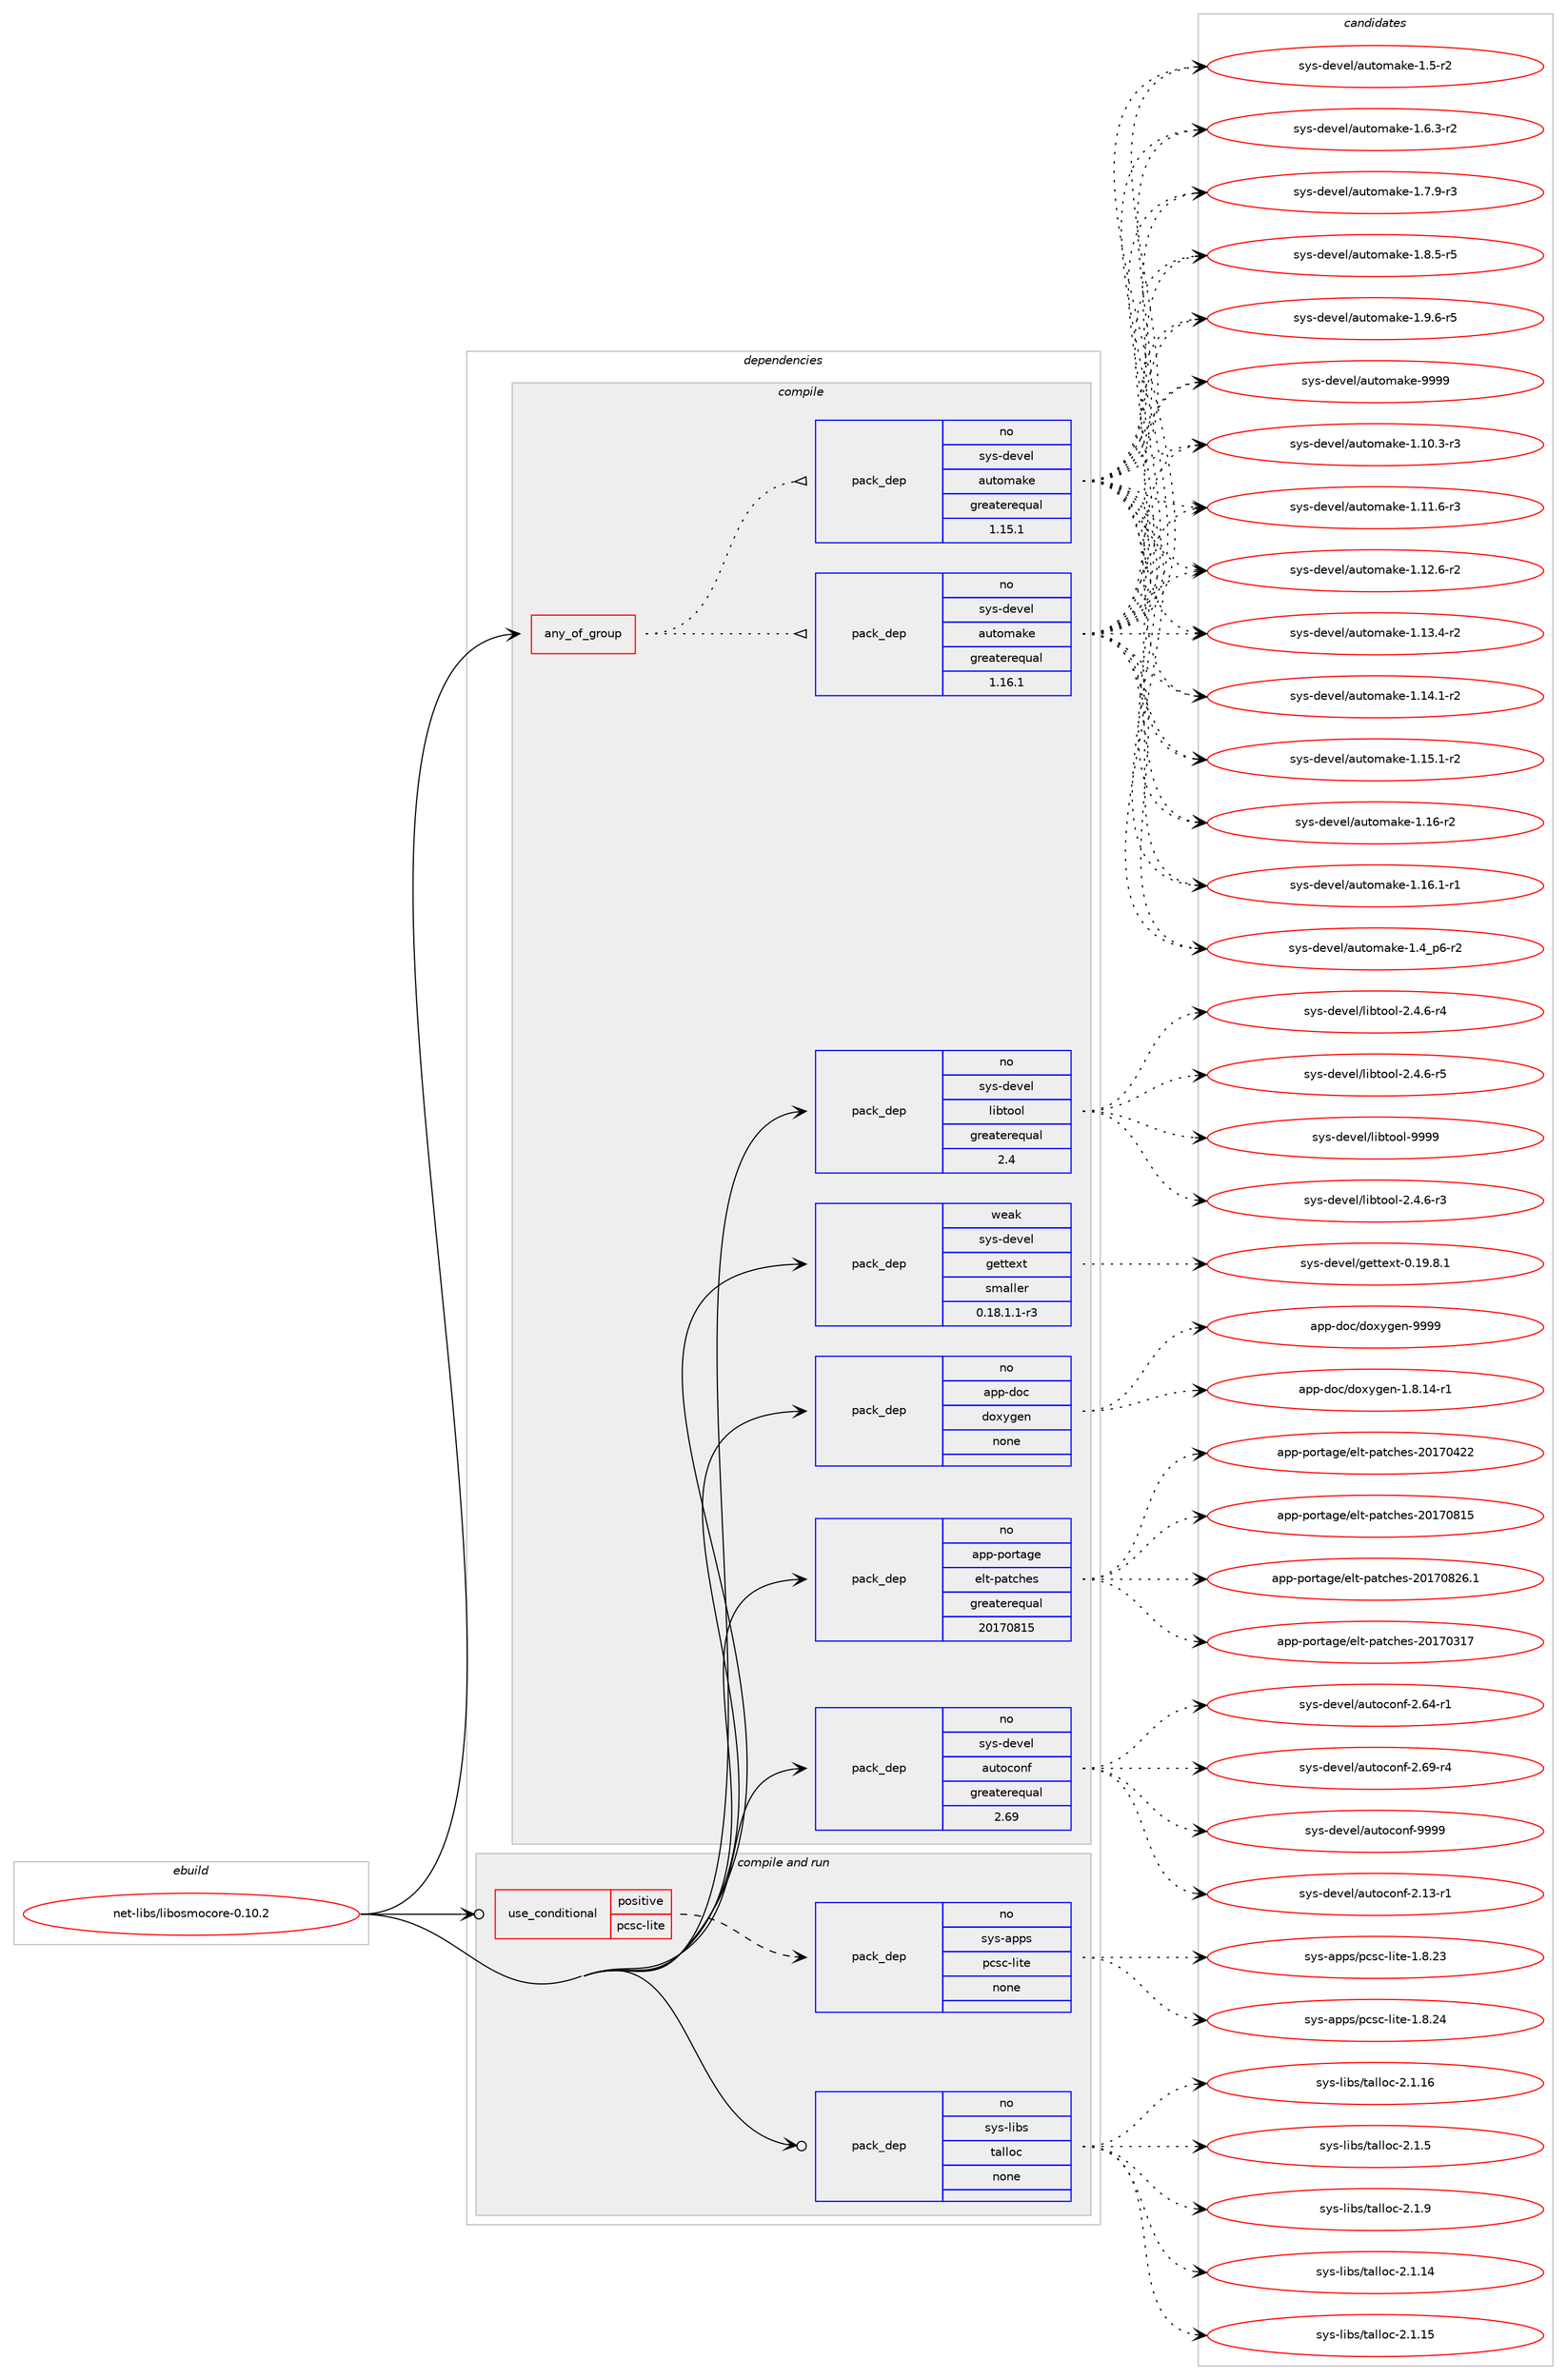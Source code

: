 digraph prolog {

# *************
# Graph options
# *************

newrank=true;
concentrate=true;
compound=true;
graph [rankdir=LR,fontname=Helvetica,fontsize=10,ranksep=1.5];#, ranksep=2.5, nodesep=0.2];
edge  [arrowhead=vee];
node  [fontname=Helvetica,fontsize=10];

# **********
# The ebuild
# **********

subgraph cluster_leftcol {
color=gray;
rank=same;
label=<<i>ebuild</i>>;
id [label="net-libs/libosmocore-0.10.2", color=red, width=4, href="../net-libs/libosmocore-0.10.2.svg"];
}

# ****************
# The dependencies
# ****************

subgraph cluster_midcol {
color=gray;
label=<<i>dependencies</i>>;
subgraph cluster_compile {
fillcolor="#eeeeee";
style=filled;
label=<<i>compile</i>>;
subgraph any26154 {
dependency1660156 [label=<<TABLE BORDER="0" CELLBORDER="1" CELLSPACING="0" CELLPADDING="4"><TR><TD CELLPADDING="10">any_of_group</TD></TR></TABLE>>, shape=none, color=red];subgraph pack1186948 {
dependency1660157 [label=<<TABLE BORDER="0" CELLBORDER="1" CELLSPACING="0" CELLPADDING="4" WIDTH="220"><TR><TD ROWSPAN="6" CELLPADDING="30">pack_dep</TD></TR><TR><TD WIDTH="110">no</TD></TR><TR><TD>sys-devel</TD></TR><TR><TD>automake</TD></TR><TR><TD>greaterequal</TD></TR><TR><TD>1.16.1</TD></TR></TABLE>>, shape=none, color=blue];
}
dependency1660156:e -> dependency1660157:w [weight=20,style="dotted",arrowhead="oinv"];
subgraph pack1186949 {
dependency1660158 [label=<<TABLE BORDER="0" CELLBORDER="1" CELLSPACING="0" CELLPADDING="4" WIDTH="220"><TR><TD ROWSPAN="6" CELLPADDING="30">pack_dep</TD></TR><TR><TD WIDTH="110">no</TD></TR><TR><TD>sys-devel</TD></TR><TR><TD>automake</TD></TR><TR><TD>greaterequal</TD></TR><TR><TD>1.15.1</TD></TR></TABLE>>, shape=none, color=blue];
}
dependency1660156:e -> dependency1660158:w [weight=20,style="dotted",arrowhead="oinv"];
}
id:e -> dependency1660156:w [weight=20,style="solid",arrowhead="vee"];
subgraph pack1186950 {
dependency1660159 [label=<<TABLE BORDER="0" CELLBORDER="1" CELLSPACING="0" CELLPADDING="4" WIDTH="220"><TR><TD ROWSPAN="6" CELLPADDING="30">pack_dep</TD></TR><TR><TD WIDTH="110">no</TD></TR><TR><TD>app-doc</TD></TR><TR><TD>doxygen</TD></TR><TR><TD>none</TD></TR><TR><TD></TD></TR></TABLE>>, shape=none, color=blue];
}
id:e -> dependency1660159:w [weight=20,style="solid",arrowhead="vee"];
subgraph pack1186951 {
dependency1660160 [label=<<TABLE BORDER="0" CELLBORDER="1" CELLSPACING="0" CELLPADDING="4" WIDTH="220"><TR><TD ROWSPAN="6" CELLPADDING="30">pack_dep</TD></TR><TR><TD WIDTH="110">no</TD></TR><TR><TD>app-portage</TD></TR><TR><TD>elt-patches</TD></TR><TR><TD>greaterequal</TD></TR><TR><TD>20170815</TD></TR></TABLE>>, shape=none, color=blue];
}
id:e -> dependency1660160:w [weight=20,style="solid",arrowhead="vee"];
subgraph pack1186952 {
dependency1660161 [label=<<TABLE BORDER="0" CELLBORDER="1" CELLSPACING="0" CELLPADDING="4" WIDTH="220"><TR><TD ROWSPAN="6" CELLPADDING="30">pack_dep</TD></TR><TR><TD WIDTH="110">no</TD></TR><TR><TD>sys-devel</TD></TR><TR><TD>autoconf</TD></TR><TR><TD>greaterequal</TD></TR><TR><TD>2.69</TD></TR></TABLE>>, shape=none, color=blue];
}
id:e -> dependency1660161:w [weight=20,style="solid",arrowhead="vee"];
subgraph pack1186953 {
dependency1660162 [label=<<TABLE BORDER="0" CELLBORDER="1" CELLSPACING="0" CELLPADDING="4" WIDTH="220"><TR><TD ROWSPAN="6" CELLPADDING="30">pack_dep</TD></TR><TR><TD WIDTH="110">no</TD></TR><TR><TD>sys-devel</TD></TR><TR><TD>libtool</TD></TR><TR><TD>greaterequal</TD></TR><TR><TD>2.4</TD></TR></TABLE>>, shape=none, color=blue];
}
id:e -> dependency1660162:w [weight=20,style="solid",arrowhead="vee"];
subgraph pack1186954 {
dependency1660163 [label=<<TABLE BORDER="0" CELLBORDER="1" CELLSPACING="0" CELLPADDING="4" WIDTH="220"><TR><TD ROWSPAN="6" CELLPADDING="30">pack_dep</TD></TR><TR><TD WIDTH="110">weak</TD></TR><TR><TD>sys-devel</TD></TR><TR><TD>gettext</TD></TR><TR><TD>smaller</TD></TR><TR><TD>0.18.1.1-r3</TD></TR></TABLE>>, shape=none, color=blue];
}
id:e -> dependency1660163:w [weight=20,style="solid",arrowhead="vee"];
}
subgraph cluster_compileandrun {
fillcolor="#eeeeee";
style=filled;
label=<<i>compile and run</i>>;
subgraph cond446266 {
dependency1660164 [label=<<TABLE BORDER="0" CELLBORDER="1" CELLSPACING="0" CELLPADDING="4"><TR><TD ROWSPAN="3" CELLPADDING="10">use_conditional</TD></TR><TR><TD>positive</TD></TR><TR><TD>pcsc-lite</TD></TR></TABLE>>, shape=none, color=red];
subgraph pack1186955 {
dependency1660165 [label=<<TABLE BORDER="0" CELLBORDER="1" CELLSPACING="0" CELLPADDING="4" WIDTH="220"><TR><TD ROWSPAN="6" CELLPADDING="30">pack_dep</TD></TR><TR><TD WIDTH="110">no</TD></TR><TR><TD>sys-apps</TD></TR><TR><TD>pcsc-lite</TD></TR><TR><TD>none</TD></TR><TR><TD></TD></TR></TABLE>>, shape=none, color=blue];
}
dependency1660164:e -> dependency1660165:w [weight=20,style="dashed",arrowhead="vee"];
}
id:e -> dependency1660164:w [weight=20,style="solid",arrowhead="odotvee"];
subgraph pack1186956 {
dependency1660166 [label=<<TABLE BORDER="0" CELLBORDER="1" CELLSPACING="0" CELLPADDING="4" WIDTH="220"><TR><TD ROWSPAN="6" CELLPADDING="30">pack_dep</TD></TR><TR><TD WIDTH="110">no</TD></TR><TR><TD>sys-libs</TD></TR><TR><TD>talloc</TD></TR><TR><TD>none</TD></TR><TR><TD></TD></TR></TABLE>>, shape=none, color=blue];
}
id:e -> dependency1660166:w [weight=20,style="solid",arrowhead="odotvee"];
}
subgraph cluster_run {
fillcolor="#eeeeee";
style=filled;
label=<<i>run</i>>;
}
}

# **************
# The candidates
# **************

subgraph cluster_choices {
rank=same;
color=gray;
label=<<i>candidates</i>>;

subgraph choice1186948 {
color=black;
nodesep=1;
choice11512111545100101118101108479711711611110997107101454946494846514511451 [label="sys-devel/automake-1.10.3-r3", color=red, width=4,href="../sys-devel/automake-1.10.3-r3.svg"];
choice11512111545100101118101108479711711611110997107101454946494946544511451 [label="sys-devel/automake-1.11.6-r3", color=red, width=4,href="../sys-devel/automake-1.11.6-r3.svg"];
choice11512111545100101118101108479711711611110997107101454946495046544511450 [label="sys-devel/automake-1.12.6-r2", color=red, width=4,href="../sys-devel/automake-1.12.6-r2.svg"];
choice11512111545100101118101108479711711611110997107101454946495146524511450 [label="sys-devel/automake-1.13.4-r2", color=red, width=4,href="../sys-devel/automake-1.13.4-r2.svg"];
choice11512111545100101118101108479711711611110997107101454946495246494511450 [label="sys-devel/automake-1.14.1-r2", color=red, width=4,href="../sys-devel/automake-1.14.1-r2.svg"];
choice11512111545100101118101108479711711611110997107101454946495346494511450 [label="sys-devel/automake-1.15.1-r2", color=red, width=4,href="../sys-devel/automake-1.15.1-r2.svg"];
choice1151211154510010111810110847971171161111099710710145494649544511450 [label="sys-devel/automake-1.16-r2", color=red, width=4,href="../sys-devel/automake-1.16-r2.svg"];
choice11512111545100101118101108479711711611110997107101454946495446494511449 [label="sys-devel/automake-1.16.1-r1", color=red, width=4,href="../sys-devel/automake-1.16.1-r1.svg"];
choice115121115451001011181011084797117116111109971071014549465295112544511450 [label="sys-devel/automake-1.4_p6-r2", color=red, width=4,href="../sys-devel/automake-1.4_p6-r2.svg"];
choice11512111545100101118101108479711711611110997107101454946534511450 [label="sys-devel/automake-1.5-r2", color=red, width=4,href="../sys-devel/automake-1.5-r2.svg"];
choice115121115451001011181011084797117116111109971071014549465446514511450 [label="sys-devel/automake-1.6.3-r2", color=red, width=4,href="../sys-devel/automake-1.6.3-r2.svg"];
choice115121115451001011181011084797117116111109971071014549465546574511451 [label="sys-devel/automake-1.7.9-r3", color=red, width=4,href="../sys-devel/automake-1.7.9-r3.svg"];
choice115121115451001011181011084797117116111109971071014549465646534511453 [label="sys-devel/automake-1.8.5-r5", color=red, width=4,href="../sys-devel/automake-1.8.5-r5.svg"];
choice115121115451001011181011084797117116111109971071014549465746544511453 [label="sys-devel/automake-1.9.6-r5", color=red, width=4,href="../sys-devel/automake-1.9.6-r5.svg"];
choice115121115451001011181011084797117116111109971071014557575757 [label="sys-devel/automake-9999", color=red, width=4,href="../sys-devel/automake-9999.svg"];
dependency1660157:e -> choice11512111545100101118101108479711711611110997107101454946494846514511451:w [style=dotted,weight="100"];
dependency1660157:e -> choice11512111545100101118101108479711711611110997107101454946494946544511451:w [style=dotted,weight="100"];
dependency1660157:e -> choice11512111545100101118101108479711711611110997107101454946495046544511450:w [style=dotted,weight="100"];
dependency1660157:e -> choice11512111545100101118101108479711711611110997107101454946495146524511450:w [style=dotted,weight="100"];
dependency1660157:e -> choice11512111545100101118101108479711711611110997107101454946495246494511450:w [style=dotted,weight="100"];
dependency1660157:e -> choice11512111545100101118101108479711711611110997107101454946495346494511450:w [style=dotted,weight="100"];
dependency1660157:e -> choice1151211154510010111810110847971171161111099710710145494649544511450:w [style=dotted,weight="100"];
dependency1660157:e -> choice11512111545100101118101108479711711611110997107101454946495446494511449:w [style=dotted,weight="100"];
dependency1660157:e -> choice115121115451001011181011084797117116111109971071014549465295112544511450:w [style=dotted,weight="100"];
dependency1660157:e -> choice11512111545100101118101108479711711611110997107101454946534511450:w [style=dotted,weight="100"];
dependency1660157:e -> choice115121115451001011181011084797117116111109971071014549465446514511450:w [style=dotted,weight="100"];
dependency1660157:e -> choice115121115451001011181011084797117116111109971071014549465546574511451:w [style=dotted,weight="100"];
dependency1660157:e -> choice115121115451001011181011084797117116111109971071014549465646534511453:w [style=dotted,weight="100"];
dependency1660157:e -> choice115121115451001011181011084797117116111109971071014549465746544511453:w [style=dotted,weight="100"];
dependency1660157:e -> choice115121115451001011181011084797117116111109971071014557575757:w [style=dotted,weight="100"];
}
subgraph choice1186949 {
color=black;
nodesep=1;
choice11512111545100101118101108479711711611110997107101454946494846514511451 [label="sys-devel/automake-1.10.3-r3", color=red, width=4,href="../sys-devel/automake-1.10.3-r3.svg"];
choice11512111545100101118101108479711711611110997107101454946494946544511451 [label="sys-devel/automake-1.11.6-r3", color=red, width=4,href="../sys-devel/automake-1.11.6-r3.svg"];
choice11512111545100101118101108479711711611110997107101454946495046544511450 [label="sys-devel/automake-1.12.6-r2", color=red, width=4,href="../sys-devel/automake-1.12.6-r2.svg"];
choice11512111545100101118101108479711711611110997107101454946495146524511450 [label="sys-devel/automake-1.13.4-r2", color=red, width=4,href="../sys-devel/automake-1.13.4-r2.svg"];
choice11512111545100101118101108479711711611110997107101454946495246494511450 [label="sys-devel/automake-1.14.1-r2", color=red, width=4,href="../sys-devel/automake-1.14.1-r2.svg"];
choice11512111545100101118101108479711711611110997107101454946495346494511450 [label="sys-devel/automake-1.15.1-r2", color=red, width=4,href="../sys-devel/automake-1.15.1-r2.svg"];
choice1151211154510010111810110847971171161111099710710145494649544511450 [label="sys-devel/automake-1.16-r2", color=red, width=4,href="../sys-devel/automake-1.16-r2.svg"];
choice11512111545100101118101108479711711611110997107101454946495446494511449 [label="sys-devel/automake-1.16.1-r1", color=red, width=4,href="../sys-devel/automake-1.16.1-r1.svg"];
choice115121115451001011181011084797117116111109971071014549465295112544511450 [label="sys-devel/automake-1.4_p6-r2", color=red, width=4,href="../sys-devel/automake-1.4_p6-r2.svg"];
choice11512111545100101118101108479711711611110997107101454946534511450 [label="sys-devel/automake-1.5-r2", color=red, width=4,href="../sys-devel/automake-1.5-r2.svg"];
choice115121115451001011181011084797117116111109971071014549465446514511450 [label="sys-devel/automake-1.6.3-r2", color=red, width=4,href="../sys-devel/automake-1.6.3-r2.svg"];
choice115121115451001011181011084797117116111109971071014549465546574511451 [label="sys-devel/automake-1.7.9-r3", color=red, width=4,href="../sys-devel/automake-1.7.9-r3.svg"];
choice115121115451001011181011084797117116111109971071014549465646534511453 [label="sys-devel/automake-1.8.5-r5", color=red, width=4,href="../sys-devel/automake-1.8.5-r5.svg"];
choice115121115451001011181011084797117116111109971071014549465746544511453 [label="sys-devel/automake-1.9.6-r5", color=red, width=4,href="../sys-devel/automake-1.9.6-r5.svg"];
choice115121115451001011181011084797117116111109971071014557575757 [label="sys-devel/automake-9999", color=red, width=4,href="../sys-devel/automake-9999.svg"];
dependency1660158:e -> choice11512111545100101118101108479711711611110997107101454946494846514511451:w [style=dotted,weight="100"];
dependency1660158:e -> choice11512111545100101118101108479711711611110997107101454946494946544511451:w [style=dotted,weight="100"];
dependency1660158:e -> choice11512111545100101118101108479711711611110997107101454946495046544511450:w [style=dotted,weight="100"];
dependency1660158:e -> choice11512111545100101118101108479711711611110997107101454946495146524511450:w [style=dotted,weight="100"];
dependency1660158:e -> choice11512111545100101118101108479711711611110997107101454946495246494511450:w [style=dotted,weight="100"];
dependency1660158:e -> choice11512111545100101118101108479711711611110997107101454946495346494511450:w [style=dotted,weight="100"];
dependency1660158:e -> choice1151211154510010111810110847971171161111099710710145494649544511450:w [style=dotted,weight="100"];
dependency1660158:e -> choice11512111545100101118101108479711711611110997107101454946495446494511449:w [style=dotted,weight="100"];
dependency1660158:e -> choice115121115451001011181011084797117116111109971071014549465295112544511450:w [style=dotted,weight="100"];
dependency1660158:e -> choice11512111545100101118101108479711711611110997107101454946534511450:w [style=dotted,weight="100"];
dependency1660158:e -> choice115121115451001011181011084797117116111109971071014549465446514511450:w [style=dotted,weight="100"];
dependency1660158:e -> choice115121115451001011181011084797117116111109971071014549465546574511451:w [style=dotted,weight="100"];
dependency1660158:e -> choice115121115451001011181011084797117116111109971071014549465646534511453:w [style=dotted,weight="100"];
dependency1660158:e -> choice115121115451001011181011084797117116111109971071014549465746544511453:w [style=dotted,weight="100"];
dependency1660158:e -> choice115121115451001011181011084797117116111109971071014557575757:w [style=dotted,weight="100"];
}
subgraph choice1186950 {
color=black;
nodesep=1;
choice97112112451001119947100111120121103101110454946564649524511449 [label="app-doc/doxygen-1.8.14-r1", color=red, width=4,href="../app-doc/doxygen-1.8.14-r1.svg"];
choice971121124510011199471001111201211031011104557575757 [label="app-doc/doxygen-9999", color=red, width=4,href="../app-doc/doxygen-9999.svg"];
dependency1660159:e -> choice97112112451001119947100111120121103101110454946564649524511449:w [style=dotted,weight="100"];
dependency1660159:e -> choice971121124510011199471001111201211031011104557575757:w [style=dotted,weight="100"];
}
subgraph choice1186951 {
color=black;
nodesep=1;
choice97112112451121111141169710310147101108116451129711699104101115455048495548514955 [label="app-portage/elt-patches-20170317", color=red, width=4,href="../app-portage/elt-patches-20170317.svg"];
choice97112112451121111141169710310147101108116451129711699104101115455048495548525050 [label="app-portage/elt-patches-20170422", color=red, width=4,href="../app-portage/elt-patches-20170422.svg"];
choice97112112451121111141169710310147101108116451129711699104101115455048495548564953 [label="app-portage/elt-patches-20170815", color=red, width=4,href="../app-portage/elt-patches-20170815.svg"];
choice971121124511211111411697103101471011081164511297116991041011154550484955485650544649 [label="app-portage/elt-patches-20170826.1", color=red, width=4,href="../app-portage/elt-patches-20170826.1.svg"];
dependency1660160:e -> choice97112112451121111141169710310147101108116451129711699104101115455048495548514955:w [style=dotted,weight="100"];
dependency1660160:e -> choice97112112451121111141169710310147101108116451129711699104101115455048495548525050:w [style=dotted,weight="100"];
dependency1660160:e -> choice97112112451121111141169710310147101108116451129711699104101115455048495548564953:w [style=dotted,weight="100"];
dependency1660160:e -> choice971121124511211111411697103101471011081164511297116991041011154550484955485650544649:w [style=dotted,weight="100"];
}
subgraph choice1186952 {
color=black;
nodesep=1;
choice1151211154510010111810110847971171161119911111010245504649514511449 [label="sys-devel/autoconf-2.13-r1", color=red, width=4,href="../sys-devel/autoconf-2.13-r1.svg"];
choice1151211154510010111810110847971171161119911111010245504654524511449 [label="sys-devel/autoconf-2.64-r1", color=red, width=4,href="../sys-devel/autoconf-2.64-r1.svg"];
choice1151211154510010111810110847971171161119911111010245504654574511452 [label="sys-devel/autoconf-2.69-r4", color=red, width=4,href="../sys-devel/autoconf-2.69-r4.svg"];
choice115121115451001011181011084797117116111991111101024557575757 [label="sys-devel/autoconf-9999", color=red, width=4,href="../sys-devel/autoconf-9999.svg"];
dependency1660161:e -> choice1151211154510010111810110847971171161119911111010245504649514511449:w [style=dotted,weight="100"];
dependency1660161:e -> choice1151211154510010111810110847971171161119911111010245504654524511449:w [style=dotted,weight="100"];
dependency1660161:e -> choice1151211154510010111810110847971171161119911111010245504654574511452:w [style=dotted,weight="100"];
dependency1660161:e -> choice115121115451001011181011084797117116111991111101024557575757:w [style=dotted,weight="100"];
}
subgraph choice1186953 {
color=black;
nodesep=1;
choice1151211154510010111810110847108105981161111111084550465246544511451 [label="sys-devel/libtool-2.4.6-r3", color=red, width=4,href="../sys-devel/libtool-2.4.6-r3.svg"];
choice1151211154510010111810110847108105981161111111084550465246544511452 [label="sys-devel/libtool-2.4.6-r4", color=red, width=4,href="../sys-devel/libtool-2.4.6-r4.svg"];
choice1151211154510010111810110847108105981161111111084550465246544511453 [label="sys-devel/libtool-2.4.6-r5", color=red, width=4,href="../sys-devel/libtool-2.4.6-r5.svg"];
choice1151211154510010111810110847108105981161111111084557575757 [label="sys-devel/libtool-9999", color=red, width=4,href="../sys-devel/libtool-9999.svg"];
dependency1660162:e -> choice1151211154510010111810110847108105981161111111084550465246544511451:w [style=dotted,weight="100"];
dependency1660162:e -> choice1151211154510010111810110847108105981161111111084550465246544511452:w [style=dotted,weight="100"];
dependency1660162:e -> choice1151211154510010111810110847108105981161111111084550465246544511453:w [style=dotted,weight="100"];
dependency1660162:e -> choice1151211154510010111810110847108105981161111111084557575757:w [style=dotted,weight="100"];
}
subgraph choice1186954 {
color=black;
nodesep=1;
choice1151211154510010111810110847103101116116101120116454846495746564649 [label="sys-devel/gettext-0.19.8.1", color=red, width=4,href="../sys-devel/gettext-0.19.8.1.svg"];
dependency1660163:e -> choice1151211154510010111810110847103101116116101120116454846495746564649:w [style=dotted,weight="100"];
}
subgraph choice1186955 {
color=black;
nodesep=1;
choice11512111545971121121154711299115994510810511610145494656465051 [label="sys-apps/pcsc-lite-1.8.23", color=red, width=4,href="../sys-apps/pcsc-lite-1.8.23.svg"];
choice11512111545971121121154711299115994510810511610145494656465052 [label="sys-apps/pcsc-lite-1.8.24", color=red, width=4,href="../sys-apps/pcsc-lite-1.8.24.svg"];
dependency1660165:e -> choice11512111545971121121154711299115994510810511610145494656465051:w [style=dotted,weight="100"];
dependency1660165:e -> choice11512111545971121121154711299115994510810511610145494656465052:w [style=dotted,weight="100"];
}
subgraph choice1186956 {
color=black;
nodesep=1;
choice115121115451081059811547116971081081119945504649464952 [label="sys-libs/talloc-2.1.14", color=red, width=4,href="../sys-libs/talloc-2.1.14.svg"];
choice115121115451081059811547116971081081119945504649464953 [label="sys-libs/talloc-2.1.15", color=red, width=4,href="../sys-libs/talloc-2.1.15.svg"];
choice115121115451081059811547116971081081119945504649464954 [label="sys-libs/talloc-2.1.16", color=red, width=4,href="../sys-libs/talloc-2.1.16.svg"];
choice1151211154510810598115471169710810811199455046494653 [label="sys-libs/talloc-2.1.5", color=red, width=4,href="../sys-libs/talloc-2.1.5.svg"];
choice1151211154510810598115471169710810811199455046494657 [label="sys-libs/talloc-2.1.9", color=red, width=4,href="../sys-libs/talloc-2.1.9.svg"];
dependency1660166:e -> choice115121115451081059811547116971081081119945504649464952:w [style=dotted,weight="100"];
dependency1660166:e -> choice115121115451081059811547116971081081119945504649464953:w [style=dotted,weight="100"];
dependency1660166:e -> choice115121115451081059811547116971081081119945504649464954:w [style=dotted,weight="100"];
dependency1660166:e -> choice1151211154510810598115471169710810811199455046494653:w [style=dotted,weight="100"];
dependency1660166:e -> choice1151211154510810598115471169710810811199455046494657:w [style=dotted,weight="100"];
}
}

}
